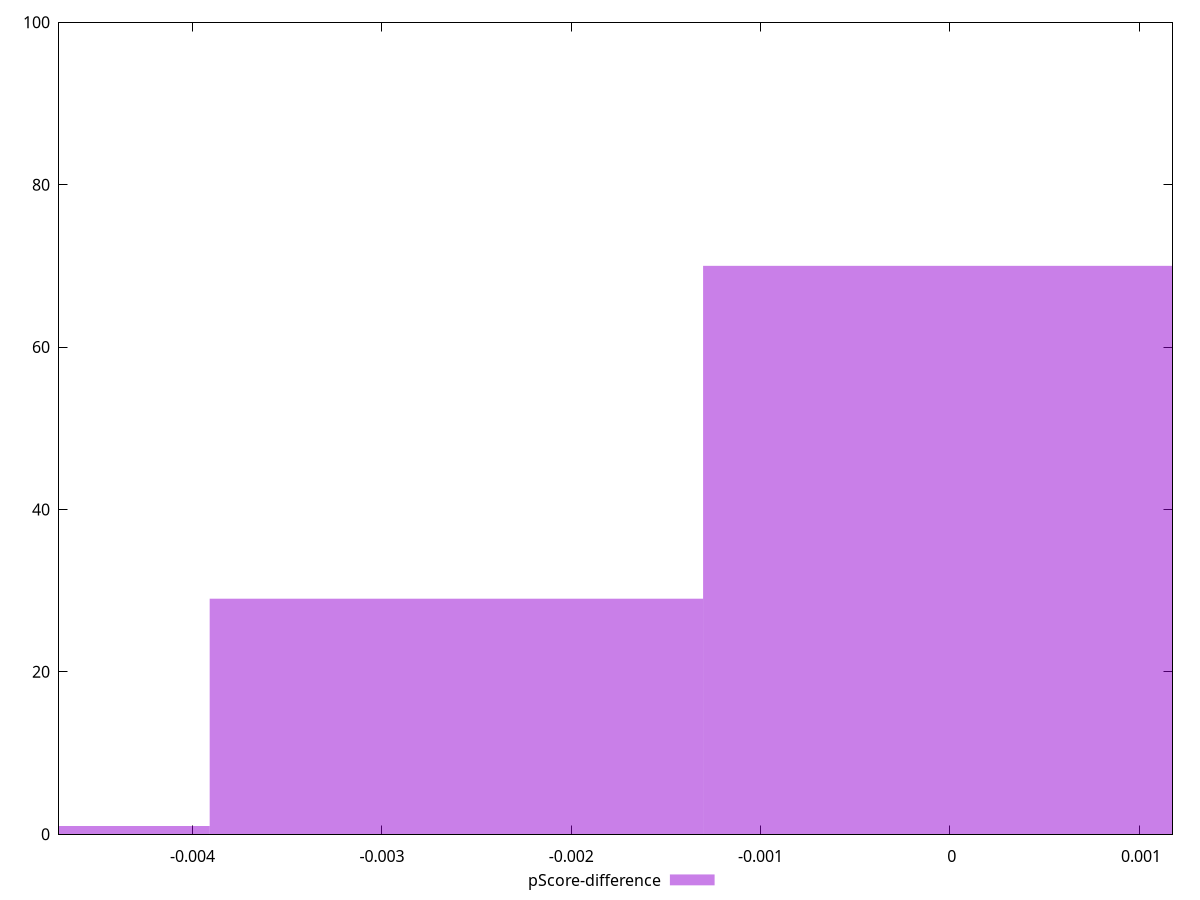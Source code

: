 reset

$pScoreDifference <<EOF
-0.005213235767351809 1
-0.0026066178836759045 29
0 70
EOF

set key outside below
set boxwidth 0.0026066178836759045
set xrange [-0.004705882352941171:0.0011764705882353343]
set yrange [0:100]
set trange [0:100]
set style fill transparent solid 0.5 noborder
set terminal svg size 640, 490 enhanced background rgb 'white'
set output "reports/report_00032_2021-02-25T10-28-15.087Z/uses-http2/samples/card/pScore-difference/histogram.svg"

plot $pScoreDifference title "pScore-difference" with boxes

reset
